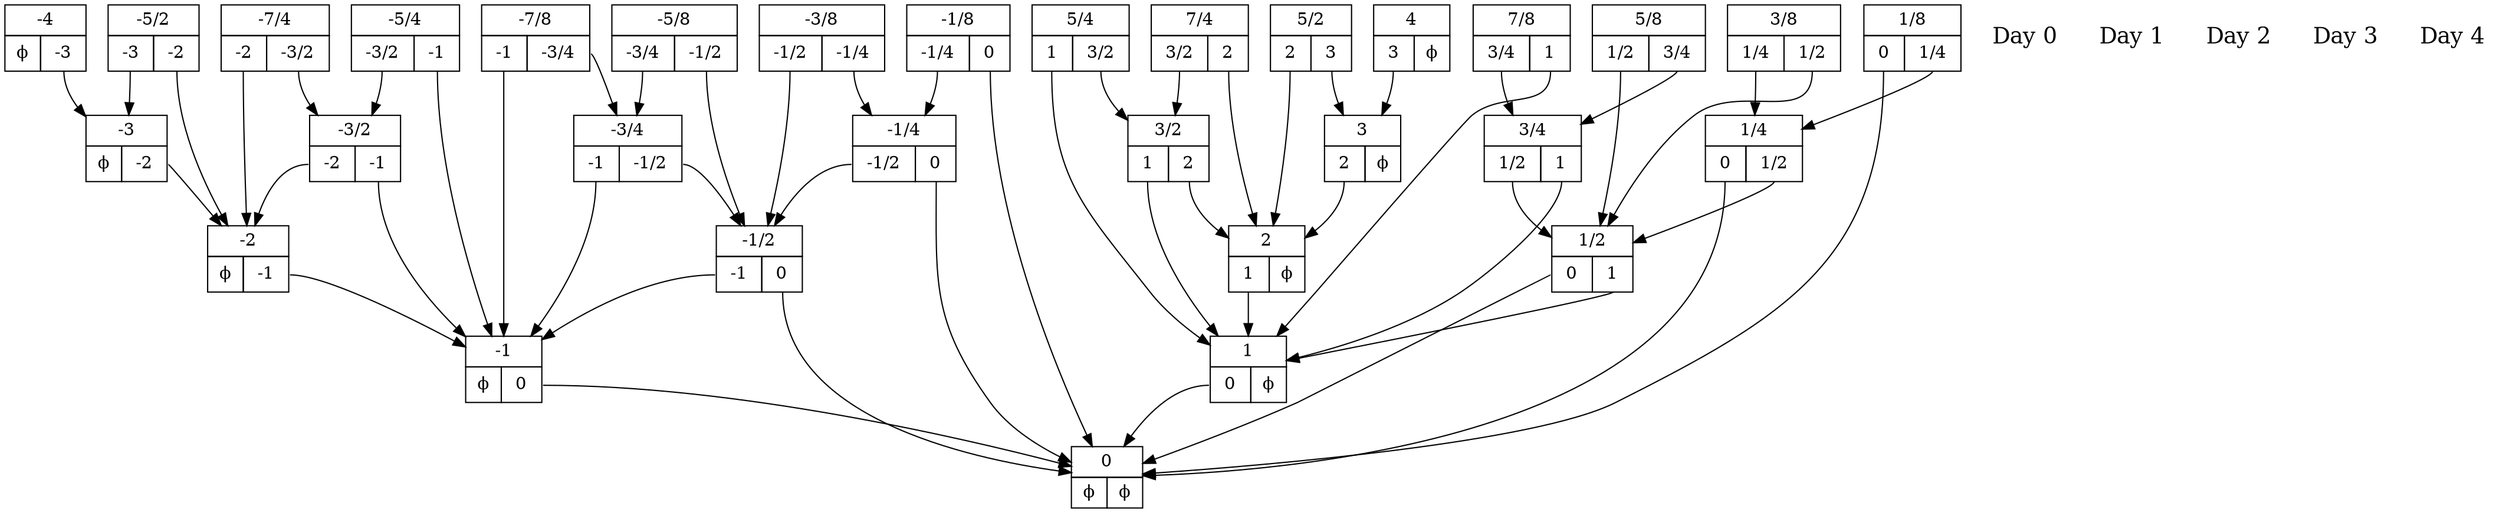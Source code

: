 digraph dyadic_tree {
   node_0 [shape=none,margin=0,label=
         <<TABLE BORDER="0" CELLBORDER="1" CELLSPACING="0" CELLPADDING="4">
         <TR><TD COLSPAN="2">0</TD></TR>
         <TR><TD PORT="L"> ϕ </TD><TD PORT="R"> ϕ </TD></TR>
         </TABLE>>,pos="0,0!"
         ];
node_day_0 [shape=none, pos="22.5,0!", label="Day 0", fontsize=18]
node_day_1 [shape=none, pos="22.5,1!", label="Day 1", fontsize=18]
   node_1 [shape=none,margin=0,label=
         <<TABLE BORDER="0" CELLBORDER="1" CELLSPACING="0" CELLPADDING="4">
         <TR><TD COLSPAN="2">-1</TD></TR>
         <TR><TD PORT="L"> ϕ </TD><TD PORT="R"> <TABLE BORDER="0" CELLBORDER="0" CELLPADDING="0"><TR><TD PORT="0,1"> 0 </TD> &nbsp; </TR></TABLE> </TD></TR>
         </TABLE>>,pos="-5.0,1!"
         ];
   node_1:R -> node_0;
   node_2 [shape=none,margin=0,label=
         <<TABLE BORDER="0" CELLBORDER="1" CELLSPACING="0" CELLPADDING="4">
         <TR><TD COLSPAN="2">1</TD></TR>
         <TR><TD PORT="L"> <TABLE BORDER="0" CELLBORDER="0" CELLPADDING="0"><TR><TD PORT="0,1"> 0 </TD> &nbsp; </TR></TABLE> </TD><TD PORT="R"> ϕ </TD></TR>
         </TABLE>>,pos="5.0,1!"
         ];
   node_2:L -> node_0;
node_day_2 [shape=none, pos="22.5,2!", label="Day 2", fontsize=18]
   node_3 [shape=none,margin=0,label=
         <<TABLE BORDER="0" CELLBORDER="1" CELLSPACING="0" CELLPADDING="4">
         <TR><TD COLSPAN="2">-2</TD></TR>
         <TR><TD PORT="L"> ϕ </TD><TD PORT="R"> <TABLE BORDER="0" CELLBORDER="0" CELLPADDING="0"><TR><TD PORT="-1,1"> -1 </TD> &nbsp; </TR></TABLE> </TD></TR>
         </TABLE>>,pos="-10.0,2!"
         ];
   node_3:R -> node_1;
   node_4 [shape=none,margin=0,label=
         <<TABLE BORDER="0" CELLBORDER="1" CELLSPACING="0" CELLPADDING="4">
         <TR><TD COLSPAN="2">2</TD></TR>
         <TR><TD PORT="L"> <TABLE BORDER="0" CELLBORDER="0" CELLPADDING="0"><TR><TD PORT="1,1"> 1 </TD> &nbsp; </TR></TABLE> </TD><TD PORT="R"> ϕ </TD></TR>
         </TABLE>>,pos="10.0,2!"
         ];
   node_4:L -> node_2;
   node_5 [shape=none,margin=0,label=
         <<TABLE BORDER="0" CELLBORDER="1" CELLSPACING="0" CELLPADDING="4">
         <TR><TD COLSPAN="2">1/2</TD></TR>
         <TR><TD PORT="L"> <TABLE BORDER="0" CELLBORDER="0" CELLPADDING="0"><TR><TD PORT="0,1"> 0 </TD> &nbsp; </TR></TABLE> </TD><TD PORT="R"> <TABLE BORDER="0" CELLBORDER="0" CELLPADDING="0"><TR><TD PORT="1,1"> 1 </TD> &nbsp; </TR></TABLE> </TD></TR>
         </TABLE>>,pos="2.5,2!"
         ];
   node_5:L -> node_0;
   node_5:R -> node_2;
   node_6 [shape=none,margin=0,label=
         <<TABLE BORDER="0" CELLBORDER="1" CELLSPACING="0" CELLPADDING="4">
         <TR><TD COLSPAN="2">-1/2</TD></TR>
         <TR><TD PORT="L"> <TABLE BORDER="0" CELLBORDER="0" CELLPADDING="0"><TR><TD PORT="-1,1"> -1 </TD> &nbsp; </TR></TABLE> </TD><TD PORT="R"> <TABLE BORDER="0" CELLBORDER="0" CELLPADDING="0"><TR><TD PORT="0,1"> 0 </TD> &nbsp; </TR></TABLE> </TD></TR>
         </TABLE>>,pos="-2.5,2!"
         ];
   node_6:L -> node_1;
   node_6:R -> node_0;
node_day_3 [shape=none, pos="22.5,3!", label="Day 3", fontsize=18]
   node_7 [shape=none,margin=0,label=
         <<TABLE BORDER="0" CELLBORDER="1" CELLSPACING="0" CELLPADDING="4">
         <TR><TD COLSPAN="2">-3</TD></TR>
         <TR><TD PORT="L"> ϕ </TD><TD PORT="R"> <TABLE BORDER="0" CELLBORDER="0" CELLPADDING="0"><TR><TD PORT="-2,1"> -2 </TD> &nbsp; </TR></TABLE> </TD></TR>
         </TABLE>>,pos="-15.0,3!"
         ];
   node_7:R -> node_3;
   node_8 [shape=none,margin=0,label=
         <<TABLE BORDER="0" CELLBORDER="1" CELLSPACING="0" CELLPADDING="4">
         <TR><TD COLSPAN="2">3</TD></TR>
         <TR><TD PORT="L"> <TABLE BORDER="0" CELLBORDER="0" CELLPADDING="0"><TR><TD PORT="2,1"> 2 </TD> &nbsp; </TR></TABLE> </TD><TD PORT="R"> ϕ </TD></TR>
         </TABLE>>,pos="15.0,3!"
         ];
   node_8:L -> node_4;
   node_9 [shape=none,margin=0,label=
         <<TABLE BORDER="0" CELLBORDER="1" CELLSPACING="0" CELLPADDING="4">
         <TR><TD COLSPAN="2">1/4</TD></TR>
         <TR><TD PORT="L"> <TABLE BORDER="0" CELLBORDER="0" CELLPADDING="0"><TR><TD PORT="0,1"> 0 </TD> &nbsp; </TR></TABLE> </TD><TD PORT="R"> <TABLE BORDER="0" CELLBORDER="0" CELLPADDING="0"><TR><TD PORT="1/2,1"> 1/2 </TD> &nbsp; </TR></TABLE> </TD></TR>
         </TABLE>>,pos="1.25,3!"
         ];
   node_9:L -> node_0;
   node_9:R -> node_5;
   node_10 [shape=none,margin=0,label=
         <<TABLE BORDER="0" CELLBORDER="1" CELLSPACING="0" CELLPADDING="4">
         <TR><TD COLSPAN="2">-1/4</TD></TR>
         <TR><TD PORT="L"> <TABLE BORDER="0" CELLBORDER="0" CELLPADDING="0"><TR><TD PORT="-1/2,1"> -1/2 </TD> &nbsp; </TR></TABLE> </TD><TD PORT="R"> <TABLE BORDER="0" CELLBORDER="0" CELLPADDING="0"><TR><TD PORT="0,1"> 0 </TD> &nbsp; </TR></TABLE> </TD></TR>
         </TABLE>>,pos="-1.25,3!"
         ];
   node_10:L -> node_6;
   node_10:R -> node_0;
   node_11 [shape=none,margin=0,label=
         <<TABLE BORDER="0" CELLBORDER="1" CELLSPACING="0" CELLPADDING="4">
         <TR><TD COLSPAN="2">3/4</TD></TR>
         <TR><TD PORT="L"> <TABLE BORDER="0" CELLBORDER="0" CELLPADDING="0"><TR><TD PORT="1/2,1"> 1/2 </TD> &nbsp; </TR></TABLE> </TD><TD PORT="R"> <TABLE BORDER="0" CELLBORDER="0" CELLPADDING="0"><TR><TD PORT="1,1"> 1 </TD> &nbsp; </TR></TABLE> </TD></TR>
         </TABLE>>,pos="3.75,3!"
         ];
   node_11:L -> node_5;
   node_11:R -> node_2;
   node_12 [shape=none,margin=0,label=
         <<TABLE BORDER="0" CELLBORDER="1" CELLSPACING="0" CELLPADDING="4">
         <TR><TD COLSPAN="2">-3/4</TD></TR>
         <TR><TD PORT="L"> <TABLE BORDER="0" CELLBORDER="0" CELLPADDING="0"><TR><TD PORT="-1,1"> -1 </TD> &nbsp; </TR></TABLE> </TD><TD PORT="R"> <TABLE BORDER="0" CELLBORDER="0" CELLPADDING="0"><TR><TD PORT="-1/2,1"> -1/2 </TD> &nbsp; </TR></TABLE> </TD></TR>
         </TABLE>>,pos="-3.75,3!"
         ];
   node_12:L -> node_1;
   node_12:R -> node_6;
   node_13 [shape=none,margin=0,label=
         <<TABLE BORDER="0" CELLBORDER="1" CELLSPACING="0" CELLPADDING="4">
         <TR><TD COLSPAN="2">3/2</TD></TR>
         <TR><TD PORT="L"> <TABLE BORDER="0" CELLBORDER="0" CELLPADDING="0"><TR><TD PORT="1,1"> 1 </TD> &nbsp; </TR></TABLE> </TD><TD PORT="R"> <TABLE BORDER="0" CELLBORDER="0" CELLPADDING="0"><TR><TD PORT="2,1"> 2 </TD> &nbsp; </TR></TABLE> </TD></TR>
         </TABLE>>,pos="7.5,3!"
         ];
   node_13:L -> node_2;
   node_13:R -> node_4;
   node_14 [shape=none,margin=0,label=
         <<TABLE BORDER="0" CELLBORDER="1" CELLSPACING="0" CELLPADDING="4">
         <TR><TD COLSPAN="2">-3/2</TD></TR>
         <TR><TD PORT="L"> <TABLE BORDER="0" CELLBORDER="0" CELLPADDING="0"><TR><TD PORT="-2,1"> -2 </TD> &nbsp; </TR></TABLE> </TD><TD PORT="R"> <TABLE BORDER="0" CELLBORDER="0" CELLPADDING="0"><TR><TD PORT="-1,1"> -1 </TD> &nbsp; </TR></TABLE> </TD></TR>
         </TABLE>>,pos="-7.5,3!"
         ];
   node_14:L -> node_3;
   node_14:R -> node_1;
node_day_4 [shape=none, pos="22.5,4!", label="Day 4", fontsize=18]
   node_15 [shape=none,margin=0,label=
         <<TABLE BORDER="0" CELLBORDER="1" CELLSPACING="0" CELLPADDING="4">
         <TR><TD COLSPAN="2">-4</TD></TR>
         <TR><TD PORT="L"> ϕ </TD><TD PORT="R"> <TABLE BORDER="0" CELLBORDER="0" CELLPADDING="0"><TR><TD PORT="-3,1"> -3 </TD> &nbsp; </TR></TABLE> </TD></TR>
         </TABLE>>,pos="-20.0,4!"
         ];
   node_15:R -> node_7;
   node_16 [shape=none,margin=0,label=
         <<TABLE BORDER="0" CELLBORDER="1" CELLSPACING="0" CELLPADDING="4">
         <TR><TD COLSPAN="2">4</TD></TR>
         <TR><TD PORT="L"> <TABLE BORDER="0" CELLBORDER="0" CELLPADDING="0"><TR><TD PORT="3,1"> 3 </TD> &nbsp; </TR></TABLE> </TD><TD PORT="R"> ϕ </TD></TR>
         </TABLE>>,pos="20.0,4!"
         ];
   node_16:L -> node_8;
   node_17 [shape=none,margin=0,label=
         <<TABLE BORDER="0" CELLBORDER="1" CELLSPACING="0" CELLPADDING="4">
         <TR><TD COLSPAN="2">1/8</TD></TR>
         <TR><TD PORT="L"> <TABLE BORDER="0" CELLBORDER="0" CELLPADDING="0"><TR><TD PORT="0,1"> 0 </TD> &nbsp; </TR></TABLE> </TD><TD PORT="R"> <TABLE BORDER="0" CELLBORDER="0" CELLPADDING="0"><TR><TD PORT="1/4,1"> 1/4 </TD> &nbsp; </TR></TABLE> </TD></TR>
         </TABLE>>,pos="0.625,4!"
         ];
   node_17:L -> node_0;
   node_17:R -> node_9;
   node_18 [shape=none,margin=0,label=
         <<TABLE BORDER="0" CELLBORDER="1" CELLSPACING="0" CELLPADDING="4">
         <TR><TD COLSPAN="2">-1/8</TD></TR>
         <TR><TD PORT="L"> <TABLE BORDER="0" CELLBORDER="0" CELLPADDING="0"><TR><TD PORT="-1/4,1"> -1/4 </TD> &nbsp; </TR></TABLE> </TD><TD PORT="R"> <TABLE BORDER="0" CELLBORDER="0" CELLPADDING="0"><TR><TD PORT="0,1"> 0 </TD> &nbsp; </TR></TABLE> </TD></TR>
         </TABLE>>,pos="-0.625,4!"
         ];
   node_18:L -> node_10;
   node_18:R -> node_0;
   node_19 [shape=none,margin=0,label=
         <<TABLE BORDER="0" CELLBORDER="1" CELLSPACING="0" CELLPADDING="4">
         <TR><TD COLSPAN="2">3/8</TD></TR>
         <TR><TD PORT="L"> <TABLE BORDER="0" CELLBORDER="0" CELLPADDING="0"><TR><TD PORT="1/4,1"> 1/4 </TD> &nbsp; </TR></TABLE> </TD><TD PORT="R"> <TABLE BORDER="0" CELLBORDER="0" CELLPADDING="0"><TR><TD PORT="1/2,1"> 1/2 </TD> &nbsp; </TR></TABLE> </TD></TR>
         </TABLE>>,pos="1.875,4!"
         ];
   node_19:L -> node_9;
   node_19:R -> node_5;
   node_20 [shape=none,margin=0,label=
         <<TABLE BORDER="0" CELLBORDER="1" CELLSPACING="0" CELLPADDING="4">
         <TR><TD COLSPAN="2">-3/8</TD></TR>
         <TR><TD PORT="L"> <TABLE BORDER="0" CELLBORDER="0" CELLPADDING="0"><TR><TD PORT="-1/2,1"> -1/2 </TD> &nbsp; </TR></TABLE> </TD><TD PORT="R"> <TABLE BORDER="0" CELLBORDER="0" CELLPADDING="0"><TR><TD PORT="-1/4,1"> -1/4 </TD> &nbsp; </TR></TABLE> </TD></TR>
         </TABLE>>,pos="-1.875,4!"
         ];
   node_20:L -> node_6;
   node_20:R -> node_10;
   node_21 [shape=none,margin=0,label=
         <<TABLE BORDER="0" CELLBORDER="1" CELLSPACING="0" CELLPADDING="4">
         <TR><TD COLSPAN="2">5/8</TD></TR>
         <TR><TD PORT="L"> <TABLE BORDER="0" CELLBORDER="0" CELLPADDING="0"><TR><TD PORT="1/2,1"> 1/2 </TD> &nbsp; </TR></TABLE> </TD><TD PORT="R"> <TABLE BORDER="0" CELLBORDER="0" CELLPADDING="0"><TR><TD PORT="3/4,1"> 3/4 </TD> &nbsp; </TR></TABLE> </TD></TR>
         </TABLE>>,pos="3.125,4!"
         ];
   node_21:L -> node_5;
   node_21:R -> node_11;
   node_22 [shape=none,margin=0,label=
         <<TABLE BORDER="0" CELLBORDER="1" CELLSPACING="0" CELLPADDING="4">
         <TR><TD COLSPAN="2">-5/8</TD></TR>
         <TR><TD PORT="L"> <TABLE BORDER="0" CELLBORDER="0" CELLPADDING="0"><TR><TD PORT="-3/4,1"> -3/4 </TD> &nbsp; </TR></TABLE> </TD><TD PORT="R"> <TABLE BORDER="0" CELLBORDER="0" CELLPADDING="0"><TR><TD PORT="-1/2,1"> -1/2 </TD> &nbsp; </TR></TABLE> </TD></TR>
         </TABLE>>,pos="-3.125,4!"
         ];
   node_22:L -> node_12;
   node_22:R -> node_6;
   node_23 [shape=none,margin=0,label=
         <<TABLE BORDER="0" CELLBORDER="1" CELLSPACING="0" CELLPADDING="4">
         <TR><TD COLSPAN="2">7/8</TD></TR>
         <TR><TD PORT="L"> <TABLE BORDER="0" CELLBORDER="0" CELLPADDING="0"><TR><TD PORT="3/4,1"> 3/4 </TD> &nbsp; </TR></TABLE> </TD><TD PORT="R"> <TABLE BORDER="0" CELLBORDER="0" CELLPADDING="0"><TR><TD PORT="1,1"> 1 </TD> &nbsp; </TR></TABLE> </TD></TR>
         </TABLE>>,pos="4.375,4!"
         ];
   node_23:L -> node_11;
   node_23:R -> node_2;
   node_24 [shape=none,margin=0,label=
         <<TABLE BORDER="0" CELLBORDER="1" CELLSPACING="0" CELLPADDING="4">
         <TR><TD COLSPAN="2">-7/8</TD></TR>
         <TR><TD PORT="L"> <TABLE BORDER="0" CELLBORDER="0" CELLPADDING="0"><TR><TD PORT="-1,1"> -1 </TD> &nbsp; </TR></TABLE> </TD><TD PORT="R"> <TABLE BORDER="0" CELLBORDER="0" CELLPADDING="0"><TR><TD PORT="-3/4,1"> -3/4 </TD> &nbsp; </TR></TABLE> </TD></TR>
         </TABLE>>,pos="-4.375,4!"
         ];
   node_24:L -> node_1;
   node_24:R -> node_12;
   node_25 [shape=none,margin=0,label=
         <<TABLE BORDER="0" CELLBORDER="1" CELLSPACING="0" CELLPADDING="4">
         <TR><TD COLSPAN="2">5/4</TD></TR>
         <TR><TD PORT="L"> <TABLE BORDER="0" CELLBORDER="0" CELLPADDING="0"><TR><TD PORT="1,1"> 1 </TD> &nbsp; </TR></TABLE> </TD><TD PORT="R"> <TABLE BORDER="0" CELLBORDER="0" CELLPADDING="0"><TR><TD PORT="3/2,1"> 3/2 </TD> &nbsp; </TR></TABLE> </TD></TR>
         </TABLE>>,pos="6.25,4!"
         ];
   node_25:L -> node_2;
   node_25:R -> node_13;
   node_26 [shape=none,margin=0,label=
         <<TABLE BORDER="0" CELLBORDER="1" CELLSPACING="0" CELLPADDING="4">
         <TR><TD COLSPAN="2">-5/4</TD></TR>
         <TR><TD PORT="L"> <TABLE BORDER="0" CELLBORDER="0" CELLPADDING="0"><TR><TD PORT="-3/2,1"> -3/2 </TD> &nbsp; </TR></TABLE> </TD><TD PORT="R"> <TABLE BORDER="0" CELLBORDER="0" CELLPADDING="0"><TR><TD PORT="-1,1"> -1 </TD> &nbsp; </TR></TABLE> </TD></TR>
         </TABLE>>,pos="-6.25,4!"
         ];
   node_26:L -> node_14;
   node_26:R -> node_1;
   node_27 [shape=none,margin=0,label=
         <<TABLE BORDER="0" CELLBORDER="1" CELLSPACING="0" CELLPADDING="4">
         <TR><TD COLSPAN="2">7/4</TD></TR>
         <TR><TD PORT="L"> <TABLE BORDER="0" CELLBORDER="0" CELLPADDING="0"><TR><TD PORT="3/2,1"> 3/2 </TD> &nbsp; </TR></TABLE> </TD><TD PORT="R"> <TABLE BORDER="0" CELLBORDER="0" CELLPADDING="0"><TR><TD PORT="2,1"> 2 </TD> &nbsp; </TR></TABLE> </TD></TR>
         </TABLE>>,pos="8.75,4!"
         ];
   node_27:L -> node_13;
   node_27:R -> node_4;
   node_28 [shape=none,margin=0,label=
         <<TABLE BORDER="0" CELLBORDER="1" CELLSPACING="0" CELLPADDING="4">
         <TR><TD COLSPAN="2">-7/4</TD></TR>
         <TR><TD PORT="L"> <TABLE BORDER="0" CELLBORDER="0" CELLPADDING="0"><TR><TD PORT="-2,1"> -2 </TD> &nbsp; </TR></TABLE> </TD><TD PORT="R"> <TABLE BORDER="0" CELLBORDER="0" CELLPADDING="0"><TR><TD PORT="-3/2,1"> -3/2 </TD> &nbsp; </TR></TABLE> </TD></TR>
         </TABLE>>,pos="-8.75,4!"
         ];
   node_28:L -> node_3;
   node_28:R -> node_14;
   node_29 [shape=none,margin=0,label=
         <<TABLE BORDER="0" CELLBORDER="1" CELLSPACING="0" CELLPADDING="4">
         <TR><TD COLSPAN="2">5/2</TD></TR>
         <TR><TD PORT="L"> <TABLE BORDER="0" CELLBORDER="0" CELLPADDING="0"><TR><TD PORT="2,1"> 2 </TD> &nbsp; </TR></TABLE> </TD><TD PORT="R"> <TABLE BORDER="0" CELLBORDER="0" CELLPADDING="0"><TR><TD PORT="3,1"> 3 </TD> &nbsp; </TR></TABLE> </TD></TR>
         </TABLE>>,pos="12.5,4!"
         ];
   node_29:L -> node_4;
   node_29:R -> node_8;
   node_30 [shape=none,margin=0,label=
         <<TABLE BORDER="0" CELLBORDER="1" CELLSPACING="0" CELLPADDING="4">
         <TR><TD COLSPAN="2">-5/2</TD></TR>
         <TR><TD PORT="L"> <TABLE BORDER="0" CELLBORDER="0" CELLPADDING="0"><TR><TD PORT="-3,1"> -3 </TD> &nbsp; </TR></TABLE> </TD><TD PORT="R"> <TABLE BORDER="0" CELLBORDER="0" CELLPADDING="0"><TR><TD PORT="-2,1"> -2 </TD> &nbsp; </TR></TABLE> </TD></TR>
         </TABLE>>,pos="-12.5,4!"
         ];
   node_30:L -> node_7;
   node_30:R -> node_3;
}
